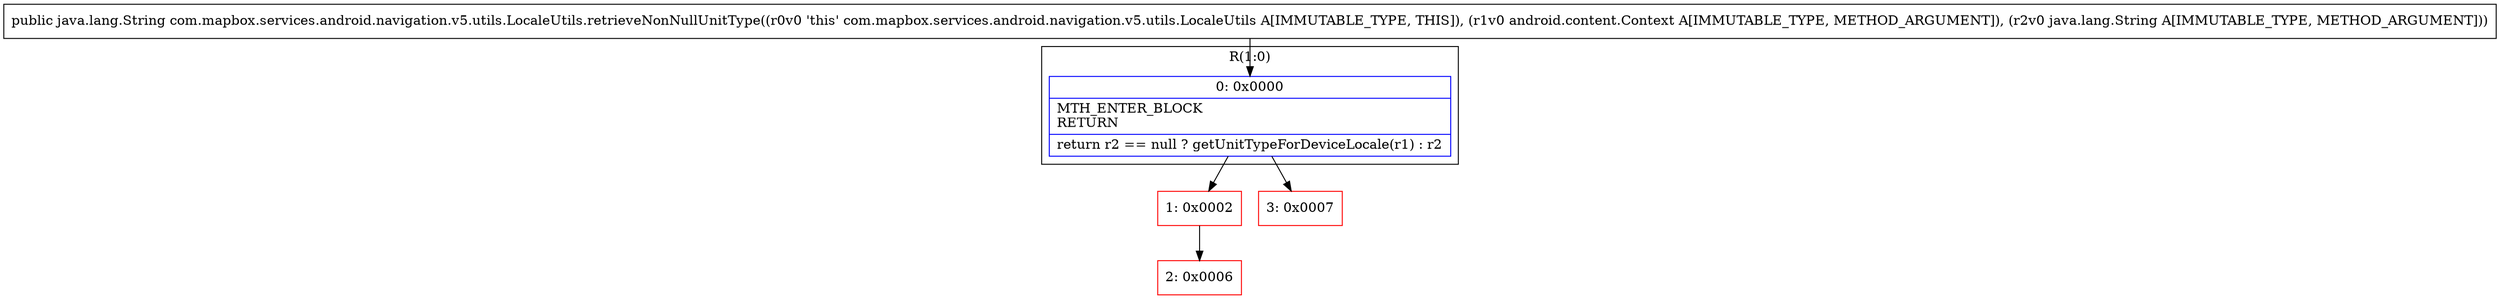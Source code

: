 digraph "CFG forcom.mapbox.services.android.navigation.v5.utils.LocaleUtils.retrieveNonNullUnitType(Landroid\/content\/Context;Ljava\/lang\/String;)Ljava\/lang\/String;" {
subgraph cluster_Region_822468785 {
label = "R(1:0)";
node [shape=record,color=blue];
Node_0 [shape=record,label="{0\:\ 0x0000|MTH_ENTER_BLOCK\lRETURN\l|return r2 == null ? getUnitTypeForDeviceLocale(r1) : r2\l}"];
}
Node_1 [shape=record,color=red,label="{1\:\ 0x0002}"];
Node_2 [shape=record,color=red,label="{2\:\ 0x0006}"];
Node_3 [shape=record,color=red,label="{3\:\ 0x0007}"];
MethodNode[shape=record,label="{public java.lang.String com.mapbox.services.android.navigation.v5.utils.LocaleUtils.retrieveNonNullUnitType((r0v0 'this' com.mapbox.services.android.navigation.v5.utils.LocaleUtils A[IMMUTABLE_TYPE, THIS]), (r1v0 android.content.Context A[IMMUTABLE_TYPE, METHOD_ARGUMENT]), (r2v0 java.lang.String A[IMMUTABLE_TYPE, METHOD_ARGUMENT])) }"];
MethodNode -> Node_0;
Node_0 -> Node_1;
Node_0 -> Node_3;
Node_1 -> Node_2;
}

